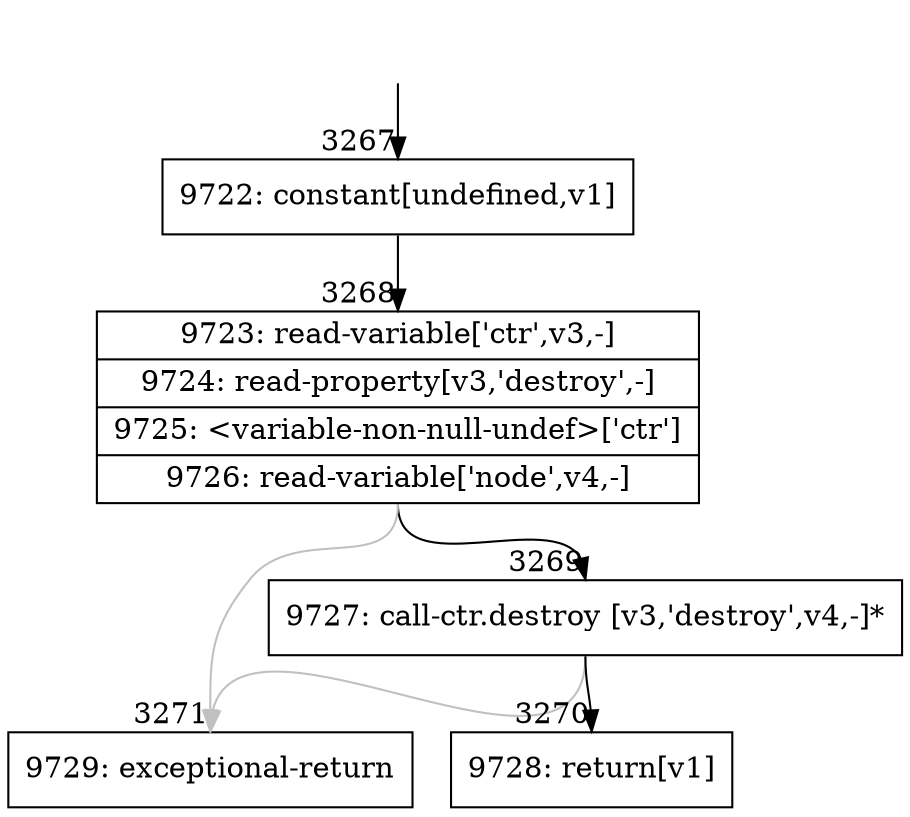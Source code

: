 digraph {
rankdir="TD"
BB_entry210[shape=none,label=""];
BB_entry210 -> BB3267 [tailport=s, headport=n, headlabel="    3267"]
BB3267 [shape=record label="{9722: constant[undefined,v1]}" ] 
BB3267 -> BB3268 [tailport=s, headport=n, headlabel="      3268"]
BB3268 [shape=record label="{9723: read-variable['ctr',v3,-]|9724: read-property[v3,'destroy',-]|9725: \<variable-non-null-undef\>['ctr']|9726: read-variable['node',v4,-]}" ] 
BB3268 -> BB3269 [tailport=s, headport=n, headlabel="      3269"]
BB3268 -> BB3271 [tailport=s, headport=n, color=gray, headlabel="      3271"]
BB3269 [shape=record label="{9727: call-ctr.destroy [v3,'destroy',v4,-]*}" ] 
BB3269 -> BB3270 [tailport=s, headport=n, headlabel="      3270"]
BB3269 -> BB3271 [tailport=s, headport=n, color=gray]
BB3270 [shape=record label="{9728: return[v1]}" ] 
BB3271 [shape=record label="{9729: exceptional-return}" ] 
//#$~ 3730
}
